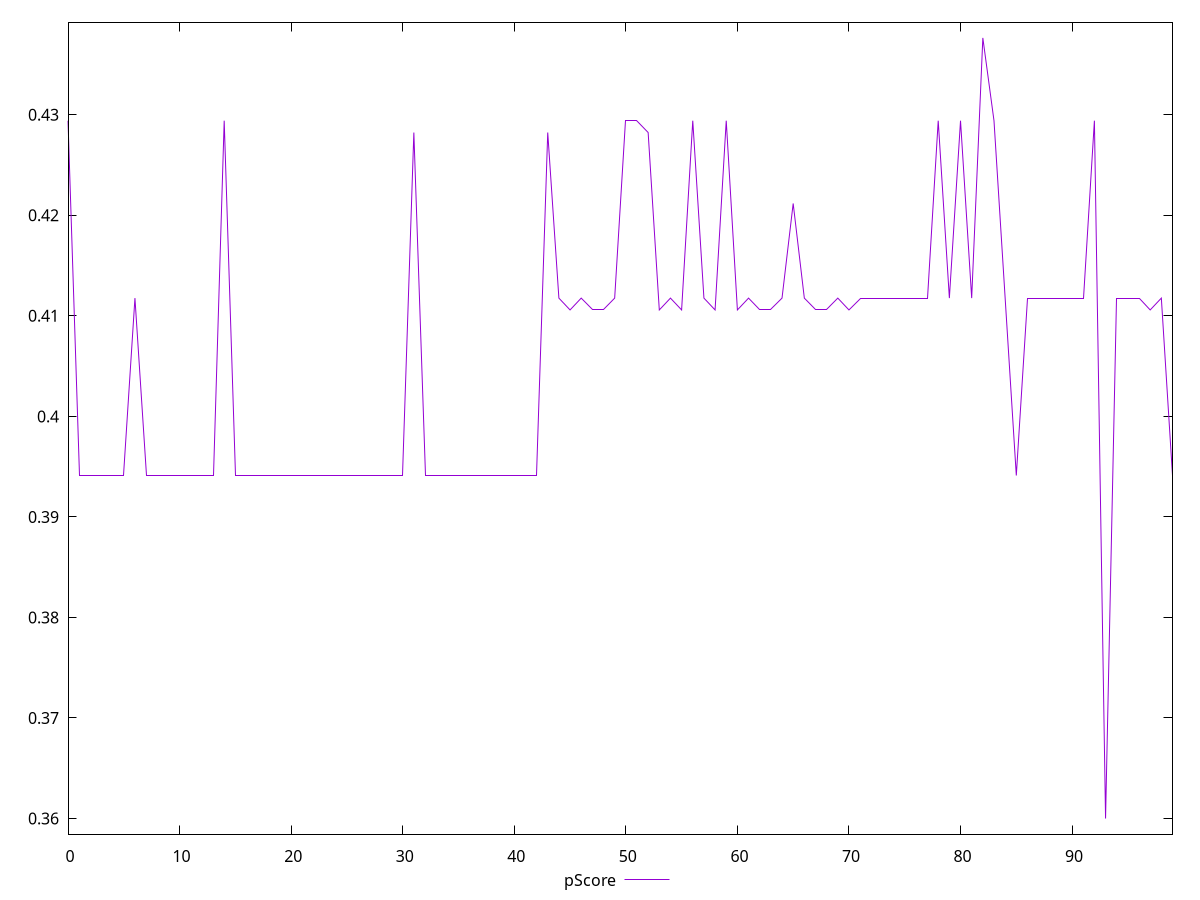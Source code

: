 reset

$pScore <<EOF
0 0.4294117647058824
1 0.3941176470588235
2 0.3941176470588235
3 0.3941176470588235
4 0.3941176470588235
5 0.3941176470588235
6 0.4117647058823529
7 0.3941176470588235
8 0.3941176470588235
9 0.3941176470588235
10 0.3941176470588235
11 0.3941176470588235
12 0.3941176470588235
13 0.3941176470588235
14 0.4294117647058824
15 0.3941176470588235
16 0.3941176470588235
17 0.3941176470588235
18 0.3941176470588235
19 0.3941176470588235
20 0.3941176470588235
21 0.3941176470588235
22 0.3941176470588235
23 0.3941176470588235
24 0.3941176470588235
25 0.3941176470588235
26 0.3941176470588235
27 0.3941176470588235
28 0.3941176470588235
29 0.3941176470588235
30 0.3941176470588235
31 0.42823529411764705
32 0.3941176470588235
33 0.3941176470588235
34 0.3941176470588235
35 0.3941176470588235
36 0.3941176470588235
37 0.3941176470588235
38 0.3941176470588235
39 0.3941176470588235
40 0.3941176470588235
41 0.3941176470588235
42 0.3941176470588235
43 0.42823529411764705
44 0.4117647058823529
45 0.41058823529411764
46 0.4117647058823529
47 0.41058823529411764
48 0.41058823529411764
49 0.4117647058823529
50 0.4294117647058824
51 0.4294117647058824
52 0.42823529411764705
53 0.41058823529411764
54 0.4117647058823529
55 0.41058823529411764
56 0.4294117647058824
57 0.4117647058823529
58 0.41058823529411764
59 0.4294117647058824
60 0.41058823529411764
61 0.4117647058823529
62 0.41058823529411764
63 0.41058823529411764
64 0.4117647058823529
65 0.42117647058823526
66 0.4117647058823529
67 0.41058823529411764
68 0.41058823529411764
69 0.4117647058823529
70 0.41058823529411764
71 0.4117647058823529
72 0.4117647058823529
73 0.4117647058823529
74 0.4117647058823529
75 0.4117647058823529
76 0.4117647058823529
77 0.4117647058823529
78 0.4294117647058824
79 0.4117647058823529
80 0.4294117647058824
81 0.4117647058823529
82 0.4376470588235294
83 0.4294117647058824
84 0.4117647058823529
85 0.3941176470588235
86 0.4117647058823529
87 0.4117647058823529
88 0.4117647058823529
89 0.4117647058823529
90 0.4117647058823529
91 0.4117647058823529
92 0.4294117647058824
93 0.36
94 0.4117647058823529
95 0.4117647058823529
96 0.4117647058823529
97 0.41058823529411764
98 0.4117647058823529
99 0.3941176470588235
EOF

set key outside below
set xrange [0:99]
set yrange [0.3584470588235294:0.4392]
set trange [0.3584470588235294:0.4392]
set terminal svg size 640, 500 enhanced background rgb 'white'
set output "report_00025_2021-02-22T21:38:55.199Z/uses-webp-images/samples/pages/pScore/values.svg"

plot $pScore title "pScore" with line

reset
